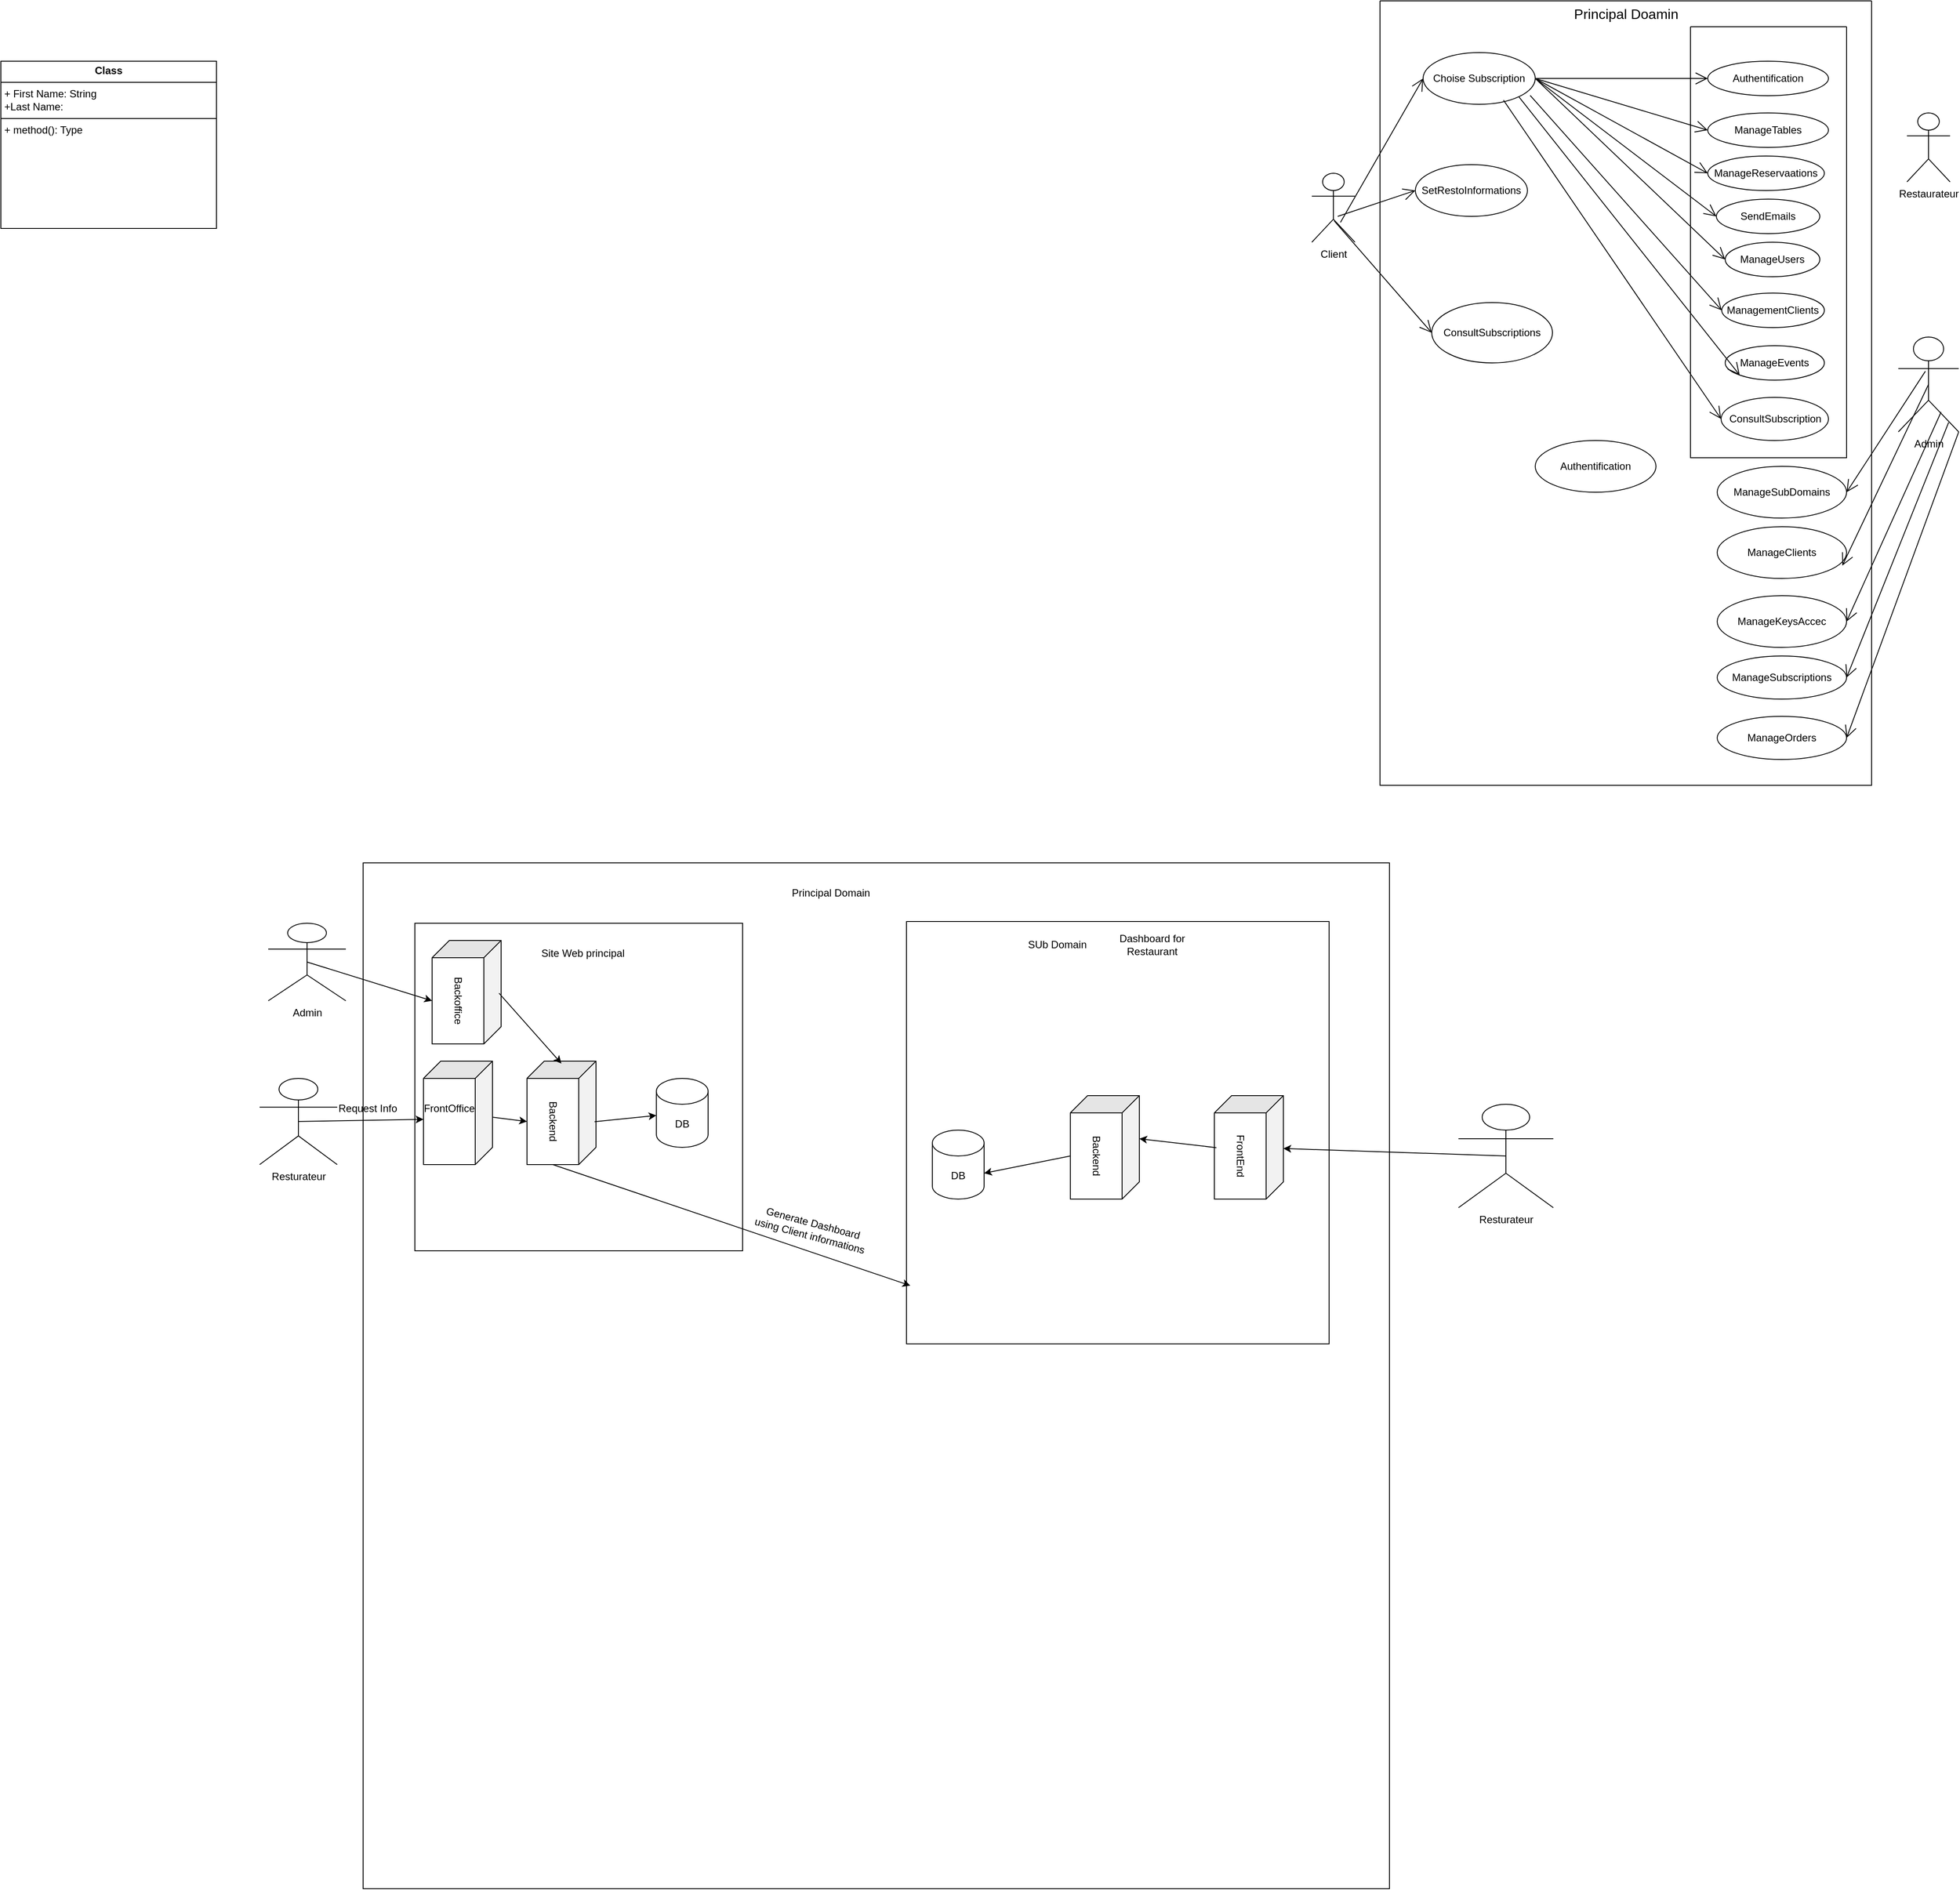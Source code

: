 <mxfile version="24.8.4">
  <diagram id="C5RBs43oDa-KdzZeNtuy" name="Page-1">
    <mxGraphModel dx="5387" dy="2024" grid="1" gridSize="10" guides="1" tooltips="1" connect="1" arrows="1" fold="1" page="1" pageScale="1" pageWidth="827" pageHeight="1169" math="0" shadow="0">
      <root>
        <mxCell id="WIyWlLk6GJQsqaUBKTNV-0" />
        <mxCell id="WIyWlLk6GJQsqaUBKTNV-1" parent="WIyWlLk6GJQsqaUBKTNV-0" />
        <mxCell id="es_hzVNeBXML-SNqYfub-71" value="Admin" style="shape=umlActor;verticalLabelPosition=bottom;verticalAlign=top;html=1;outlineConnect=0;" vertex="1" parent="WIyWlLk6GJQsqaUBKTNV-1">
          <mxGeometry x="-370" y="1850" width="90" height="90" as="geometry" />
        </mxCell>
        <mxCell id="es_hzVNeBXML-SNqYfub-73" value="" style="whiteSpace=wrap;html=1;aspect=fixed;" vertex="1" parent="WIyWlLk6GJQsqaUBKTNV-1">
          <mxGeometry x="-260" y="1780" width="1190" height="1190" as="geometry" />
        </mxCell>
        <mxCell id="es_hzVNeBXML-SNqYfub-74" value="" style="whiteSpace=wrap;html=1;aspect=fixed;strokeColor=default;" vertex="1" parent="WIyWlLk6GJQsqaUBKTNV-1">
          <mxGeometry x="-200" y="1850" width="380" height="380" as="geometry" />
        </mxCell>
        <mxCell id="es_hzVNeBXML-SNqYfub-76" value="" style="whiteSpace=wrap;html=1;aspect=fixed;" vertex="1" parent="WIyWlLk6GJQsqaUBKTNV-1">
          <mxGeometry x="370" y="1848" width="490" height="490" as="geometry" />
        </mxCell>
        <mxCell id="es_hzVNeBXML-SNqYfub-77" value="Resturateur" style="shape=umlActor;verticalLabelPosition=bottom;verticalAlign=top;html=1;outlineConnect=0;" vertex="1" parent="WIyWlLk6GJQsqaUBKTNV-1">
          <mxGeometry x="-380" y="2030" width="90" height="100" as="geometry" />
        </mxCell>
        <mxCell id="es_hzVNeBXML-SNqYfub-78" value="DB" style="shape=cylinder3;whiteSpace=wrap;html=1;boundedLbl=1;backgroundOutline=1;size=15;" vertex="1" parent="WIyWlLk6GJQsqaUBKTNV-1">
          <mxGeometry x="80" y="2030" width="60" height="80" as="geometry" />
        </mxCell>
        <mxCell id="es_hzVNeBXML-SNqYfub-80" value="" style="shape=cube;whiteSpace=wrap;html=1;boundedLbl=1;backgroundOutline=1;darkOpacity=0.05;darkOpacity2=0.1;rotation=90;" vertex="1" parent="WIyWlLk6GJQsqaUBKTNV-1">
          <mxGeometry x="-210" y="2030" width="120" height="80" as="geometry" />
        </mxCell>
        <mxCell id="es_hzVNeBXML-SNqYfub-81" value="Backend" style="shape=cube;whiteSpace=wrap;html=1;boundedLbl=1;backgroundOutline=1;darkOpacity=0.05;darkOpacity2=0.1;rotation=90;" vertex="1" parent="WIyWlLk6GJQsqaUBKTNV-1">
          <mxGeometry x="-90" y="2030" width="120" height="80" as="geometry" />
        </mxCell>
        <mxCell id="es_hzVNeBXML-SNqYfub-82" value="FrontOffice" style="text;strokeColor=none;align=center;fillColor=none;html=1;verticalAlign=middle;whiteSpace=wrap;rounded=0;" vertex="1" parent="WIyWlLk6GJQsqaUBKTNV-1">
          <mxGeometry x="-190" y="2040" width="60" height="50" as="geometry" />
        </mxCell>
        <mxCell id="es_hzVNeBXML-SNqYfub-83" value="Backoffice" style="shape=cube;whiteSpace=wrap;html=1;boundedLbl=1;backgroundOutline=1;darkOpacity=0.05;darkOpacity2=0.1;rotation=90;" vertex="1" parent="WIyWlLk6GJQsqaUBKTNV-1">
          <mxGeometry x="-200" y="1890" width="120" height="80" as="geometry" />
        </mxCell>
        <mxCell id="es_hzVNeBXML-SNqYfub-84" value="DB" style="shape=cylinder3;whiteSpace=wrap;html=1;boundedLbl=1;backgroundOutline=1;size=15;" vertex="1" parent="WIyWlLk6GJQsqaUBKTNV-1">
          <mxGeometry x="400" y="2090" width="60" height="80" as="geometry" />
        </mxCell>
        <mxCell id="es_hzVNeBXML-SNqYfub-85" value="Backend" style="shape=cube;whiteSpace=wrap;html=1;boundedLbl=1;backgroundOutline=1;darkOpacity=0.05;darkOpacity2=0.1;rotation=90;" vertex="1" parent="WIyWlLk6GJQsqaUBKTNV-1">
          <mxGeometry x="540" y="2070" width="120" height="80" as="geometry" />
        </mxCell>
        <mxCell id="es_hzVNeBXML-SNqYfub-86" value="FrontEnd" style="shape=cube;whiteSpace=wrap;html=1;boundedLbl=1;backgroundOutline=1;darkOpacity=0.05;darkOpacity2=0.1;rotation=90;" vertex="1" parent="WIyWlLk6GJQsqaUBKTNV-1">
          <mxGeometry x="707" y="2070" width="120" height="80" as="geometry" />
        </mxCell>
        <mxCell id="es_hzVNeBXML-SNqYfub-88" value="" style="endArrow=classic;html=1;rounded=0;entryX=0;entryY=0.75;entryDx=0;entryDy=0;exitX=0.5;exitY=0.5;exitDx=0;exitDy=0;exitPerimeter=0;" edge="1" parent="WIyWlLk6GJQsqaUBKTNV-1" source="es_hzVNeBXML-SNqYfub-77" target="es_hzVNeBXML-SNqYfub-82">
          <mxGeometry width="50" height="50" relative="1" as="geometry">
            <mxPoint x="-50" y="2110" as="sourcePoint" />
            <mxPoint y="2060" as="targetPoint" />
          </mxGeometry>
        </mxCell>
        <mxCell id="es_hzVNeBXML-SNqYfub-89" value="Request Info" style="text;html=1;align=center;verticalAlign=middle;resizable=0;points=[];autosize=1;strokeColor=none;fillColor=none;rotation=0;" vertex="1" parent="WIyWlLk6GJQsqaUBKTNV-1">
          <mxGeometry x="-300" y="2050" width="90" height="30" as="geometry" />
        </mxCell>
        <mxCell id="es_hzVNeBXML-SNqYfub-90" value="" style="endArrow=classic;html=1;rounded=0;entryX=0;entryY=0;entryDx=70;entryDy=80;entryPerimeter=0;" edge="1" parent="WIyWlLk6GJQsqaUBKTNV-1" source="es_hzVNeBXML-SNqYfub-80" target="es_hzVNeBXML-SNqYfub-81">
          <mxGeometry width="50" height="50" relative="1" as="geometry">
            <mxPoint x="-30" y="2130" as="sourcePoint" />
            <mxPoint x="20" y="2080" as="targetPoint" />
          </mxGeometry>
        </mxCell>
        <mxCell id="es_hzVNeBXML-SNqYfub-91" value="" style="endArrow=classic;html=1;rounded=0;exitX=0.585;exitY=0.021;exitDx=0;exitDy=0;exitPerimeter=0;" edge="1" parent="WIyWlLk6GJQsqaUBKTNV-1" source="es_hzVNeBXML-SNqYfub-81" target="es_hzVNeBXML-SNqYfub-78">
          <mxGeometry width="50" height="50" relative="1" as="geometry">
            <mxPoint x="-30" y="2130" as="sourcePoint" />
            <mxPoint x="20" y="2080" as="targetPoint" />
          </mxGeometry>
        </mxCell>
        <mxCell id="es_hzVNeBXML-SNqYfub-93" value="" style="endArrow=classic;html=1;rounded=0;exitX=0.5;exitY=0.5;exitDx=0;exitDy=0;exitPerimeter=0;entryX=0;entryY=0;entryDx=70;entryDy=80;entryPerimeter=0;" edge="1" parent="WIyWlLk6GJQsqaUBKTNV-1" source="es_hzVNeBXML-SNqYfub-71" target="es_hzVNeBXML-SNqYfub-83">
          <mxGeometry width="50" height="50" relative="1" as="geometry">
            <mxPoint x="-30" y="2130" as="sourcePoint" />
            <mxPoint x="20" y="2080" as="targetPoint" />
          </mxGeometry>
        </mxCell>
        <mxCell id="es_hzVNeBXML-SNqYfub-96" value="" style="endArrow=classic;html=1;rounded=0;exitX=0.51;exitY=0.03;exitDx=0;exitDy=0;exitPerimeter=0;entryX=0.023;entryY=0.501;entryDx=0;entryDy=0;entryPerimeter=0;" edge="1" parent="WIyWlLk6GJQsqaUBKTNV-1" source="es_hzVNeBXML-SNqYfub-83" target="es_hzVNeBXML-SNqYfub-81">
          <mxGeometry width="50" height="50" relative="1" as="geometry">
            <mxPoint x="-10" y="2060" as="sourcePoint" />
            <mxPoint x="40" y="2010" as="targetPoint" />
          </mxGeometry>
        </mxCell>
        <mxCell id="es_hzVNeBXML-SNqYfub-97" value="Resturateur" style="shape=umlActor;verticalLabelPosition=bottom;verticalAlign=top;html=1;outlineConnect=0;" vertex="1" parent="WIyWlLk6GJQsqaUBKTNV-1">
          <mxGeometry x="1010" y="2060" width="110" height="120" as="geometry" />
        </mxCell>
        <mxCell id="es_hzVNeBXML-SNqYfub-98" value="" style="endArrow=classic;html=1;rounded=0;exitX=0.5;exitY=0.5;exitDx=0;exitDy=0;exitPerimeter=0;" edge="1" parent="WIyWlLk6GJQsqaUBKTNV-1" source="es_hzVNeBXML-SNqYfub-97" target="es_hzVNeBXML-SNqYfub-86">
          <mxGeometry width="50" height="50" relative="1" as="geometry">
            <mxPoint x="330" y="2170" as="sourcePoint" />
            <mxPoint x="380" y="2120" as="targetPoint" />
          </mxGeometry>
        </mxCell>
        <mxCell id="es_hzVNeBXML-SNqYfub-101" value="" style="endArrow=classic;html=1;rounded=0;exitX=0;exitY=0;exitDx=120;exitDy=50;exitPerimeter=0;entryX=0.009;entryY=0.862;entryDx=0;entryDy=0;entryPerimeter=0;" edge="1" parent="WIyWlLk6GJQsqaUBKTNV-1" source="es_hzVNeBXML-SNqYfub-81" target="es_hzVNeBXML-SNqYfub-76">
          <mxGeometry width="50" height="50" relative="1" as="geometry">
            <mxPoint x="330" y="2170" as="sourcePoint" />
            <mxPoint x="380" y="2120" as="targetPoint" />
          </mxGeometry>
        </mxCell>
        <mxCell id="es_hzVNeBXML-SNqYfub-102" value="" style="endArrow=classic;html=1;rounded=0;entryX=0;entryY=0;entryDx=50;entryDy=0;entryPerimeter=0;exitX=0.503;exitY=0.971;exitDx=0;exitDy=0;exitPerimeter=0;" edge="1" parent="WIyWlLk6GJQsqaUBKTNV-1" source="es_hzVNeBXML-SNqYfub-86" target="es_hzVNeBXML-SNqYfub-85">
          <mxGeometry width="50" height="50" relative="1" as="geometry">
            <mxPoint x="330" y="2160" as="sourcePoint" />
            <mxPoint x="380" y="2110" as="targetPoint" />
          </mxGeometry>
        </mxCell>
        <mxCell id="es_hzVNeBXML-SNqYfub-103" value="" style="endArrow=classic;html=1;rounded=0;exitX=0;exitY=0;exitDx=70;exitDy=80;exitPerimeter=0;" edge="1" parent="WIyWlLk6GJQsqaUBKTNV-1" source="es_hzVNeBXML-SNqYfub-85">
          <mxGeometry width="50" height="50" relative="1" as="geometry">
            <mxPoint x="330" y="2160" as="sourcePoint" />
            <mxPoint x="460" y="2140" as="targetPoint" />
          </mxGeometry>
        </mxCell>
        <mxCell id="es_hzVNeBXML-SNqYfub-104" value="Dashboard for Restaurant" style="text;strokeColor=none;align=center;fillColor=none;html=1;verticalAlign=middle;whiteSpace=wrap;rounded=0;" vertex="1" parent="WIyWlLk6GJQsqaUBKTNV-1">
          <mxGeometry x="600" y="1860" width="110" height="30" as="geometry" />
        </mxCell>
        <mxCell id="es_hzVNeBXML-SNqYfub-105" value="Site Web principal" style="text;strokeColor=none;align=center;fillColor=none;html=1;verticalAlign=middle;whiteSpace=wrap;rounded=0;" vertex="1" parent="WIyWlLk6GJQsqaUBKTNV-1">
          <mxGeometry x="-60" y="1870" width="110" height="30" as="geometry" />
        </mxCell>
        <mxCell id="es_hzVNeBXML-SNqYfub-106" value="Generate Dashboard using Client informations" style="text;strokeColor=none;align=center;fillColor=none;html=1;verticalAlign=middle;whiteSpace=wrap;rounded=0;rotation=15;" vertex="1" parent="WIyWlLk6GJQsqaUBKTNV-1">
          <mxGeometry x="190" y="2190" width="140" height="30" as="geometry" />
        </mxCell>
        <mxCell id="es_hzVNeBXML-SNqYfub-107" value="Principal Domain" style="text;strokeColor=none;align=center;fillColor=none;html=1;verticalAlign=middle;whiteSpace=wrap;rounded=0;" vertex="1" parent="WIyWlLk6GJQsqaUBKTNV-1">
          <mxGeometry x="210" y="1800" width="145" height="30" as="geometry" />
        </mxCell>
        <mxCell id="es_hzVNeBXML-SNqYfub-108" value="SUb Domain" style="text;strokeColor=none;align=center;fillColor=none;html=1;verticalAlign=middle;whiteSpace=wrap;rounded=0;" vertex="1" parent="WIyWlLk6GJQsqaUBKTNV-1">
          <mxGeometry x="500" y="1860" width="90" height="30" as="geometry" />
        </mxCell>
        <mxCell id="es_hzVNeBXML-SNqYfub-111" value="" style="group" vertex="1" connectable="0" parent="WIyWlLk6GJQsqaUBKTNV-1">
          <mxGeometry x="840" y="780" width="750" height="910" as="geometry" />
        </mxCell>
        <mxCell id="es_hzVNeBXML-SNqYfub-0" value="Client" style="shape=umlActor;verticalLabelPosition=bottom;verticalAlign=top;html=1;" vertex="1" parent="es_hzVNeBXML-SNqYfub-111">
          <mxGeometry y="200" width="50" height="80" as="geometry" />
        </mxCell>
        <mxCell id="es_hzVNeBXML-SNqYfub-1" value="" style="swimlane;startSize=0;" vertex="1" parent="es_hzVNeBXML-SNqYfub-111">
          <mxGeometry x="79" width="570" height="910" as="geometry" />
        </mxCell>
        <mxCell id="es_hzVNeBXML-SNqYfub-2" value="Authentification" style="ellipse;whiteSpace=wrap;html=1;" vertex="1" parent="es_hzVNeBXML-SNqYfub-1">
          <mxGeometry x="180" y="510" width="140" height="60" as="geometry" />
        </mxCell>
        <mxCell id="es_hzVNeBXML-SNqYfub-3" value="Choise Subscription" style="ellipse;whiteSpace=wrap;html=1;" vertex="1" parent="es_hzVNeBXML-SNqYfub-1">
          <mxGeometry x="50" y="60" width="130" height="60" as="geometry" />
        </mxCell>
        <mxCell id="es_hzVNeBXML-SNqYfub-4" value="SetRestoInformations" style="ellipse;whiteSpace=wrap;html=1;" vertex="1" parent="es_hzVNeBXML-SNqYfub-1">
          <mxGeometry x="41" y="190" width="130" height="60" as="geometry" />
        </mxCell>
        <mxCell id="es_hzVNeBXML-SNqYfub-5" value="ConsultSubscriptions" style="ellipse;whiteSpace=wrap;html=1;" vertex="1" parent="es_hzVNeBXML-SNqYfub-1">
          <mxGeometry x="60" y="350" width="140" height="70" as="geometry" />
        </mxCell>
        <mxCell id="es_hzVNeBXML-SNqYfub-11" value="" style="swimlane;startSize=0;" vertex="1" parent="es_hzVNeBXML-SNqYfub-1">
          <mxGeometry x="360" y="30" width="181" height="500" as="geometry" />
        </mxCell>
        <mxCell id="es_hzVNeBXML-SNqYfub-15" value="Authentification" style="ellipse;whiteSpace=wrap;html=1;" vertex="1" parent="es_hzVNeBXML-SNqYfub-11">
          <mxGeometry x="20" y="40" width="140" height="40" as="geometry" />
        </mxCell>
        <mxCell id="es_hzVNeBXML-SNqYfub-21" value="ManageTables" style="ellipse;whiteSpace=wrap;html=1;" vertex="1" parent="es_hzVNeBXML-SNqYfub-11">
          <mxGeometry x="20" y="100" width="140" height="40" as="geometry" />
        </mxCell>
        <mxCell id="es_hzVNeBXML-SNqYfub-22" value="ManageReservaations" style="ellipse;whiteSpace=wrap;html=1;" vertex="1" parent="es_hzVNeBXML-SNqYfub-11">
          <mxGeometry x="20" y="150" width="135.25" height="40" as="geometry" />
        </mxCell>
        <mxCell id="es_hzVNeBXML-SNqYfub-23" value="SendEmails" style="ellipse;whiteSpace=wrap;html=1;" vertex="1" parent="es_hzVNeBXML-SNqYfub-11">
          <mxGeometry x="30" y="200" width="120" height="40" as="geometry" />
        </mxCell>
        <mxCell id="es_hzVNeBXML-SNqYfub-24" value="ManageUsers" style="ellipse;whiteSpace=wrap;html=1;" vertex="1" parent="es_hzVNeBXML-SNqYfub-11">
          <mxGeometry x="40.25" y="250" width="109.75" height="40" as="geometry" />
        </mxCell>
        <mxCell id="es_hzVNeBXML-SNqYfub-25" value="ManagementClients" style="ellipse;whiteSpace=wrap;html=1;" vertex="1" parent="es_hzVNeBXML-SNqYfub-11">
          <mxGeometry x="36.25" y="309" width="119" height="40" as="geometry" />
        </mxCell>
        <mxCell id="es_hzVNeBXML-SNqYfub-26" value="ManageEvents" style="ellipse;whiteSpace=wrap;html=1;" vertex="1" parent="es_hzVNeBXML-SNqYfub-11">
          <mxGeometry x="40.25" y="370" width="115" height="40" as="geometry" />
        </mxCell>
        <mxCell id="es_hzVNeBXML-SNqYfub-37" value="ConsultSubscription" style="ellipse;whiteSpace=wrap;html=1;" vertex="1" parent="es_hzVNeBXML-SNqYfub-11">
          <mxGeometry x="35.5" y="430" width="124.5" height="50" as="geometry" />
        </mxCell>
        <mxCell id="es_hzVNeBXML-SNqYfub-18" value="Principal Doamin" style="text;html=1;align=center;verticalAlign=middle;resizable=0;points=[];autosize=1;strokeColor=none;fillColor=none;fontSize=16;" vertex="1" parent="es_hzVNeBXML-SNqYfub-1">
          <mxGeometry x="215" width="140" height="30" as="geometry" />
        </mxCell>
        <mxCell id="es_hzVNeBXML-SNqYfub-28" value="ManageSubDomains" style="ellipse;whiteSpace=wrap;html=1;" vertex="1" parent="es_hzVNeBXML-SNqYfub-1">
          <mxGeometry x="391" y="540" width="150" height="60" as="geometry" />
        </mxCell>
        <mxCell id="es_hzVNeBXML-SNqYfub-30" value="ManageClients" style="ellipse;whiteSpace=wrap;html=1;" vertex="1" parent="es_hzVNeBXML-SNqYfub-1">
          <mxGeometry x="391" y="610" width="150" height="60" as="geometry" />
        </mxCell>
        <mxCell id="es_hzVNeBXML-SNqYfub-31" value="ManageKeysAccec" style="ellipse;whiteSpace=wrap;html=1;" vertex="1" parent="es_hzVNeBXML-SNqYfub-1">
          <mxGeometry x="391" y="690" width="150" height="60" as="geometry" />
        </mxCell>
        <mxCell id="es_hzVNeBXML-SNqYfub-32" value="ManageSubscriptions" style="ellipse;whiteSpace=wrap;html=1;" vertex="1" parent="es_hzVNeBXML-SNqYfub-1">
          <mxGeometry x="391" y="760" width="150" height="50" as="geometry" />
        </mxCell>
        <mxCell id="es_hzVNeBXML-SNqYfub-33" value="ManageOrders" style="ellipse;whiteSpace=wrap;html=1;" vertex="1" parent="es_hzVNeBXML-SNqYfub-1">
          <mxGeometry x="391" y="830" width="150" height="50" as="geometry" />
        </mxCell>
        <mxCell id="es_hzVNeBXML-SNqYfub-45" value="" style="endArrow=open;endFill=1;endSize=12;html=1;rounded=0;fontSize=12;curved=1;exitX=1;exitY=0.5;exitDx=0;exitDy=0;entryX=0;entryY=0.5;entryDx=0;entryDy=0;" edge="1" parent="es_hzVNeBXML-SNqYfub-1" source="es_hzVNeBXML-SNqYfub-3" target="es_hzVNeBXML-SNqYfub-15">
          <mxGeometry width="160" relative="1" as="geometry">
            <mxPoint x="271" y="470" as="sourcePoint" />
            <mxPoint x="431" y="470" as="targetPoint" />
          </mxGeometry>
        </mxCell>
        <mxCell id="es_hzVNeBXML-SNqYfub-46" value="" style="endArrow=open;endFill=1;endSize=12;html=1;rounded=0;fontSize=12;curved=1;entryX=0;entryY=0.5;entryDx=0;entryDy=0;exitX=1;exitY=0.5;exitDx=0;exitDy=0;" edge="1" parent="es_hzVNeBXML-SNqYfub-1" source="es_hzVNeBXML-SNqYfub-3" target="es_hzVNeBXML-SNqYfub-21">
          <mxGeometry width="160" relative="1" as="geometry">
            <mxPoint x="171" y="130" as="sourcePoint" />
            <mxPoint x="331" y="130" as="targetPoint" />
          </mxGeometry>
        </mxCell>
        <mxCell id="es_hzVNeBXML-SNqYfub-47" value="" style="endArrow=open;endFill=1;endSize=12;html=1;rounded=0;fontSize=12;curved=1;exitX=1;exitY=0.5;exitDx=0;exitDy=0;entryX=0;entryY=0.5;entryDx=0;entryDy=0;" edge="1" parent="es_hzVNeBXML-SNqYfub-1" source="es_hzVNeBXML-SNqYfub-3" target="es_hzVNeBXML-SNqYfub-22">
          <mxGeometry width="160" relative="1" as="geometry">
            <mxPoint x="211" y="200" as="sourcePoint" />
            <mxPoint x="371" y="200" as="targetPoint" />
          </mxGeometry>
        </mxCell>
        <mxCell id="es_hzVNeBXML-SNqYfub-48" value="" style="endArrow=open;endFill=1;endSize=12;html=1;rounded=0;fontSize=12;curved=1;exitX=1;exitY=0.5;exitDx=0;exitDy=0;entryX=0;entryY=0.5;entryDx=0;entryDy=0;" edge="1" parent="es_hzVNeBXML-SNqYfub-1" source="es_hzVNeBXML-SNqYfub-3" target="es_hzVNeBXML-SNqYfub-23">
          <mxGeometry width="160" relative="1" as="geometry">
            <mxPoint x="191" y="250" as="sourcePoint" />
            <mxPoint x="351" y="250" as="targetPoint" />
          </mxGeometry>
        </mxCell>
        <mxCell id="es_hzVNeBXML-SNqYfub-49" value="" style="endArrow=open;endFill=1;endSize=12;html=1;rounded=0;fontSize=12;curved=1;exitX=1;exitY=0.5;exitDx=0;exitDy=0;entryX=0;entryY=0.5;entryDx=0;entryDy=0;" edge="1" parent="es_hzVNeBXML-SNqYfub-1" source="es_hzVNeBXML-SNqYfub-3" target="es_hzVNeBXML-SNqYfub-24">
          <mxGeometry width="160" relative="1" as="geometry">
            <mxPoint x="201" y="280" as="sourcePoint" />
            <mxPoint x="361" y="280" as="targetPoint" />
          </mxGeometry>
        </mxCell>
        <mxCell id="es_hzVNeBXML-SNqYfub-50" value="" style="endArrow=open;endFill=1;endSize=12;html=1;rounded=0;fontSize=12;curved=1;exitX=1;exitY=1;exitDx=0;exitDy=0;entryX=0;entryY=1;entryDx=0;entryDy=0;" edge="1" parent="es_hzVNeBXML-SNqYfub-1" source="es_hzVNeBXML-SNqYfub-3" target="es_hzVNeBXML-SNqYfub-26">
          <mxGeometry width="160" relative="1" as="geometry">
            <mxPoint x="171" y="290" as="sourcePoint" />
            <mxPoint x="331" y="290" as="targetPoint" />
          </mxGeometry>
        </mxCell>
        <mxCell id="es_hzVNeBXML-SNqYfub-51" value="" style="endArrow=open;endFill=1;endSize=12;html=1;rounded=0;fontSize=12;curved=1;exitX=0.955;exitY=0.829;exitDx=0;exitDy=0;exitPerimeter=0;entryX=0;entryY=0.5;entryDx=0;entryDy=0;" edge="1" parent="es_hzVNeBXML-SNqYfub-1" source="es_hzVNeBXML-SNqYfub-3" target="es_hzVNeBXML-SNqYfub-25">
          <mxGeometry width="160" relative="1" as="geometry">
            <mxPoint x="201" y="300" as="sourcePoint" />
            <mxPoint x="361" y="300" as="targetPoint" />
          </mxGeometry>
        </mxCell>
        <mxCell id="es_hzVNeBXML-SNqYfub-52" value="" style="endArrow=open;endFill=1;endSize=12;html=1;rounded=0;fontSize=12;curved=1;exitX=0.717;exitY=0.92;exitDx=0;exitDy=0;exitPerimeter=0;entryX=0;entryY=0.5;entryDx=0;entryDy=0;" edge="1" parent="es_hzVNeBXML-SNqYfub-1" source="es_hzVNeBXML-SNqYfub-3" target="es_hzVNeBXML-SNqYfub-37">
          <mxGeometry width="160" relative="1" as="geometry">
            <mxPoint x="241" y="460" as="sourcePoint" />
            <mxPoint x="401" y="460" as="targetPoint" />
          </mxGeometry>
        </mxCell>
        <mxCell id="es_hzVNeBXML-SNqYfub-8" value="Admin" style="shape=umlActor;verticalLabelPosition=bottom;verticalAlign=top;html=1;" vertex="1" parent="es_hzVNeBXML-SNqYfub-111">
          <mxGeometry x="680" y="390" width="70" height="110" as="geometry" />
        </mxCell>
        <mxCell id="es_hzVNeBXML-SNqYfub-38" value="" style="endArrow=open;endFill=1;endSize=12;html=1;rounded=0;fontSize=12;curved=1;exitX=0.664;exitY=0.712;exitDx=0;exitDy=0;exitPerimeter=0;entryX=0;entryY=0.5;entryDx=0;entryDy=0;" edge="1" parent="es_hzVNeBXML-SNqYfub-111" source="es_hzVNeBXML-SNqYfub-0" target="es_hzVNeBXML-SNqYfub-3">
          <mxGeometry width="160" relative="1" as="geometry">
            <mxPoint x="350" y="440" as="sourcePoint" />
            <mxPoint x="510" y="440" as="targetPoint" />
          </mxGeometry>
        </mxCell>
        <mxCell id="es_hzVNeBXML-SNqYfub-39" value="" style="endArrow=open;endFill=1;endSize=12;html=1;rounded=0;fontSize=12;curved=1;entryX=0;entryY=0.5;entryDx=0;entryDy=0;" edge="1" parent="es_hzVNeBXML-SNqYfub-111" target="es_hzVNeBXML-SNqYfub-4">
          <mxGeometry width="160" relative="1" as="geometry">
            <mxPoint x="30" y="250" as="sourcePoint" />
            <mxPoint x="510" y="440" as="targetPoint" />
          </mxGeometry>
        </mxCell>
        <mxCell id="es_hzVNeBXML-SNqYfub-40" value="" style="endArrow=open;endFill=1;endSize=12;html=1;rounded=0;fontSize=12;curved=1;exitX=0.518;exitY=0.69;exitDx=0;exitDy=0;exitPerimeter=0;entryX=0;entryY=0.5;entryDx=0;entryDy=0;" edge="1" parent="es_hzVNeBXML-SNqYfub-111" source="es_hzVNeBXML-SNqYfub-0" target="es_hzVNeBXML-SNqYfub-5">
          <mxGeometry width="160" relative="1" as="geometry">
            <mxPoint x="350" y="440" as="sourcePoint" />
            <mxPoint x="510" y="440" as="targetPoint" />
          </mxGeometry>
        </mxCell>
        <mxCell id="es_hzVNeBXML-SNqYfub-41" value="" style="endArrow=open;endFill=1;endSize=12;html=1;rounded=0;fontSize=12;curved=1;entryX=1;entryY=0.5;entryDx=0;entryDy=0;exitX=0.448;exitY=0.361;exitDx=0;exitDy=0;exitPerimeter=0;" edge="1" parent="es_hzVNeBXML-SNqYfub-111" source="es_hzVNeBXML-SNqYfub-8" target="es_hzVNeBXML-SNqYfub-28">
          <mxGeometry width="160" relative="1" as="geometry">
            <mxPoint x="350" y="440" as="sourcePoint" />
            <mxPoint x="510" y="440" as="targetPoint" />
          </mxGeometry>
        </mxCell>
        <mxCell id="es_hzVNeBXML-SNqYfub-42" value="" style="endArrow=open;endFill=1;endSize=12;html=1;rounded=0;fontSize=12;curved=1;entryX=0.967;entryY=0.753;entryDx=0;entryDy=0;entryPerimeter=0;exitX=0.5;exitY=0.5;exitDx=0;exitDy=0;exitPerimeter=0;" edge="1" parent="es_hzVNeBXML-SNqYfub-111" source="es_hzVNeBXML-SNqYfub-8" target="es_hzVNeBXML-SNqYfub-30">
          <mxGeometry width="160" relative="1" as="geometry">
            <mxPoint x="720" y="470" as="sourcePoint" />
            <mxPoint x="880" y="470" as="targetPoint" />
          </mxGeometry>
        </mxCell>
        <mxCell id="es_hzVNeBXML-SNqYfub-43" value="" style="endArrow=open;endFill=1;endSize=12;html=1;rounded=0;fontSize=12;curved=1;exitX=0.708;exitY=0.791;exitDx=0;exitDy=0;exitPerimeter=0;entryX=1;entryY=0.5;entryDx=0;entryDy=0;" edge="1" parent="es_hzVNeBXML-SNqYfub-111" source="es_hzVNeBXML-SNqYfub-8" target="es_hzVNeBXML-SNqYfub-31">
          <mxGeometry width="160" relative="1" as="geometry">
            <mxPoint x="590" y="640" as="sourcePoint" />
            <mxPoint x="750" y="640" as="targetPoint" />
          </mxGeometry>
        </mxCell>
        <mxCell id="es_hzVNeBXML-SNqYfub-44" value="" style="endArrow=open;endFill=1;endSize=12;html=1;rounded=0;fontSize=12;curved=1;exitX=1;exitY=1;exitDx=0;exitDy=0;exitPerimeter=0;entryX=1;entryY=0.5;entryDx=0;entryDy=0;" edge="1" parent="es_hzVNeBXML-SNqYfub-111" source="es_hzVNeBXML-SNqYfub-8" target="es_hzVNeBXML-SNqYfub-33">
          <mxGeometry width="160" relative="1" as="geometry">
            <mxPoint x="350" y="470" as="sourcePoint" />
            <mxPoint x="510" y="470" as="targetPoint" />
          </mxGeometry>
        </mxCell>
        <mxCell id="es_hzVNeBXML-SNqYfub-109" value="" style="endArrow=open;endFill=1;endSize=12;html=1;rounded=0;fontSize=12;curved=1;exitX=0.833;exitY=0.901;exitDx=0;exitDy=0;exitPerimeter=0;entryX=1;entryY=0.5;entryDx=0;entryDy=0;" edge="1" parent="es_hzVNeBXML-SNqYfub-111" source="es_hzVNeBXML-SNqYfub-8" target="es_hzVNeBXML-SNqYfub-32">
          <mxGeometry width="160" relative="1" as="geometry">
            <mxPoint x="760" y="510" as="sourcePoint" />
            <mxPoint x="630" y="865" as="targetPoint" />
          </mxGeometry>
        </mxCell>
        <mxCell id="es_hzVNeBXML-SNqYfub-110" value="Restaurateur" style="shape=umlActor;verticalLabelPosition=bottom;verticalAlign=top;html=1;" vertex="1" parent="es_hzVNeBXML-SNqYfub-111">
          <mxGeometry x="690" y="130" width="50" height="80" as="geometry" />
        </mxCell>
        <mxCell id="es_hzVNeBXML-SNqYfub-119" value="&lt;p style=&quot;margin:0px;margin-top:4px;text-align:center;&quot;&gt;&lt;b&gt;Class&lt;/b&gt;&lt;/p&gt;&lt;hr size=&quot;1&quot; style=&quot;border-style:solid;&quot;&gt;&lt;p style=&quot;margin:0px;margin-left:4px;&quot;&gt;+ First Name: String&lt;/p&gt;&lt;p style=&quot;margin:0px;margin-left:4px;&quot;&gt;+Last Name:&lt;/p&gt;&lt;hr size=&quot;1&quot; style=&quot;border-style:solid;&quot;&gt;&lt;p style=&quot;margin:0px;margin-left:4px;&quot;&gt;+ method(): Type&lt;/p&gt;" style="verticalAlign=top;align=left;overflow=fill;html=1;whiteSpace=wrap;" vertex="1" parent="WIyWlLk6GJQsqaUBKTNV-1">
          <mxGeometry x="-680" y="850" width="250" height="194" as="geometry" />
        </mxCell>
      </root>
    </mxGraphModel>
  </diagram>
</mxfile>
